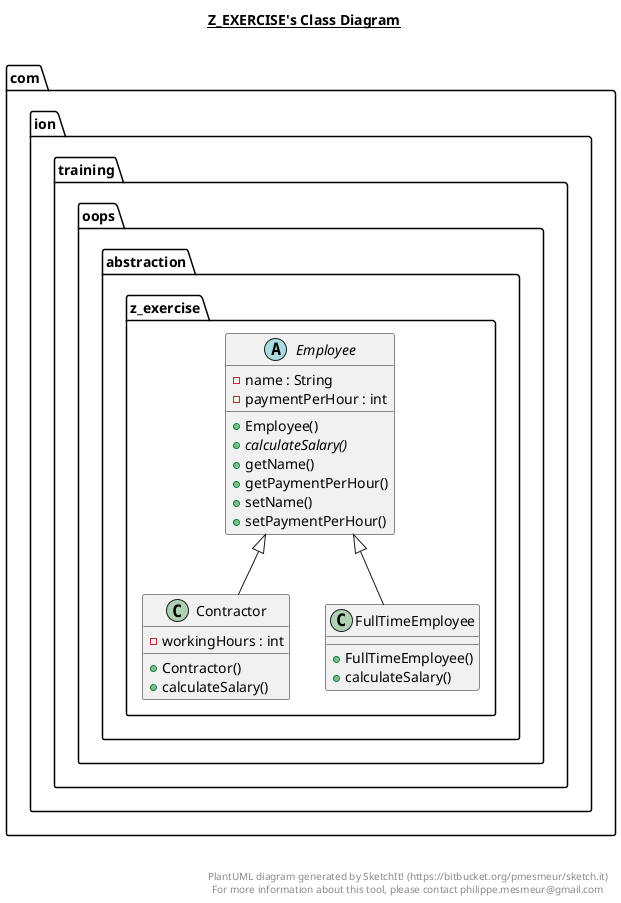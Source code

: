 @startuml

title __Z_EXERCISE's Class Diagram__\n

  namespace com.ion.training.oops.abstraction {
    namespace z_exercise {
      class com.ion.training.oops.abstraction.z_exercise.Contractor {
          - workingHours : int
          + Contractor()
          + calculateSalary()
      }
    }
  }
  

  namespace com.ion.training.oops.abstraction {
    namespace z_exercise {
      abstract class com.ion.training.oops.abstraction.z_exercise.Employee {
          - name : String
          - paymentPerHour : int
          + Employee()
          {abstract} + calculateSalary()
          + getName()
          + getPaymentPerHour()
          + setName()
          + setPaymentPerHour()
      }
    }
  }
  

  namespace com.ion.training.oops.abstraction {
    namespace z_exercise {
      class com.ion.training.oops.abstraction.z_exercise.FullTimeEmployee {
          + FullTimeEmployee()
          + calculateSalary()
      }
    }
  }
  

  com.ion.training.oops.abstraction.z_exercise.Contractor -up-|> com.ion.training.oops.abstraction.z_exercise.Employee
  com.ion.training.oops.abstraction.z_exercise.FullTimeEmployee -up-|> com.ion.training.oops.abstraction.z_exercise.Employee


right footer


PlantUML diagram generated by SketchIt! (https://bitbucket.org/pmesmeur/sketch.it)
For more information about this tool, please contact philippe.mesmeur@gmail.com
endfooter

@enduml
